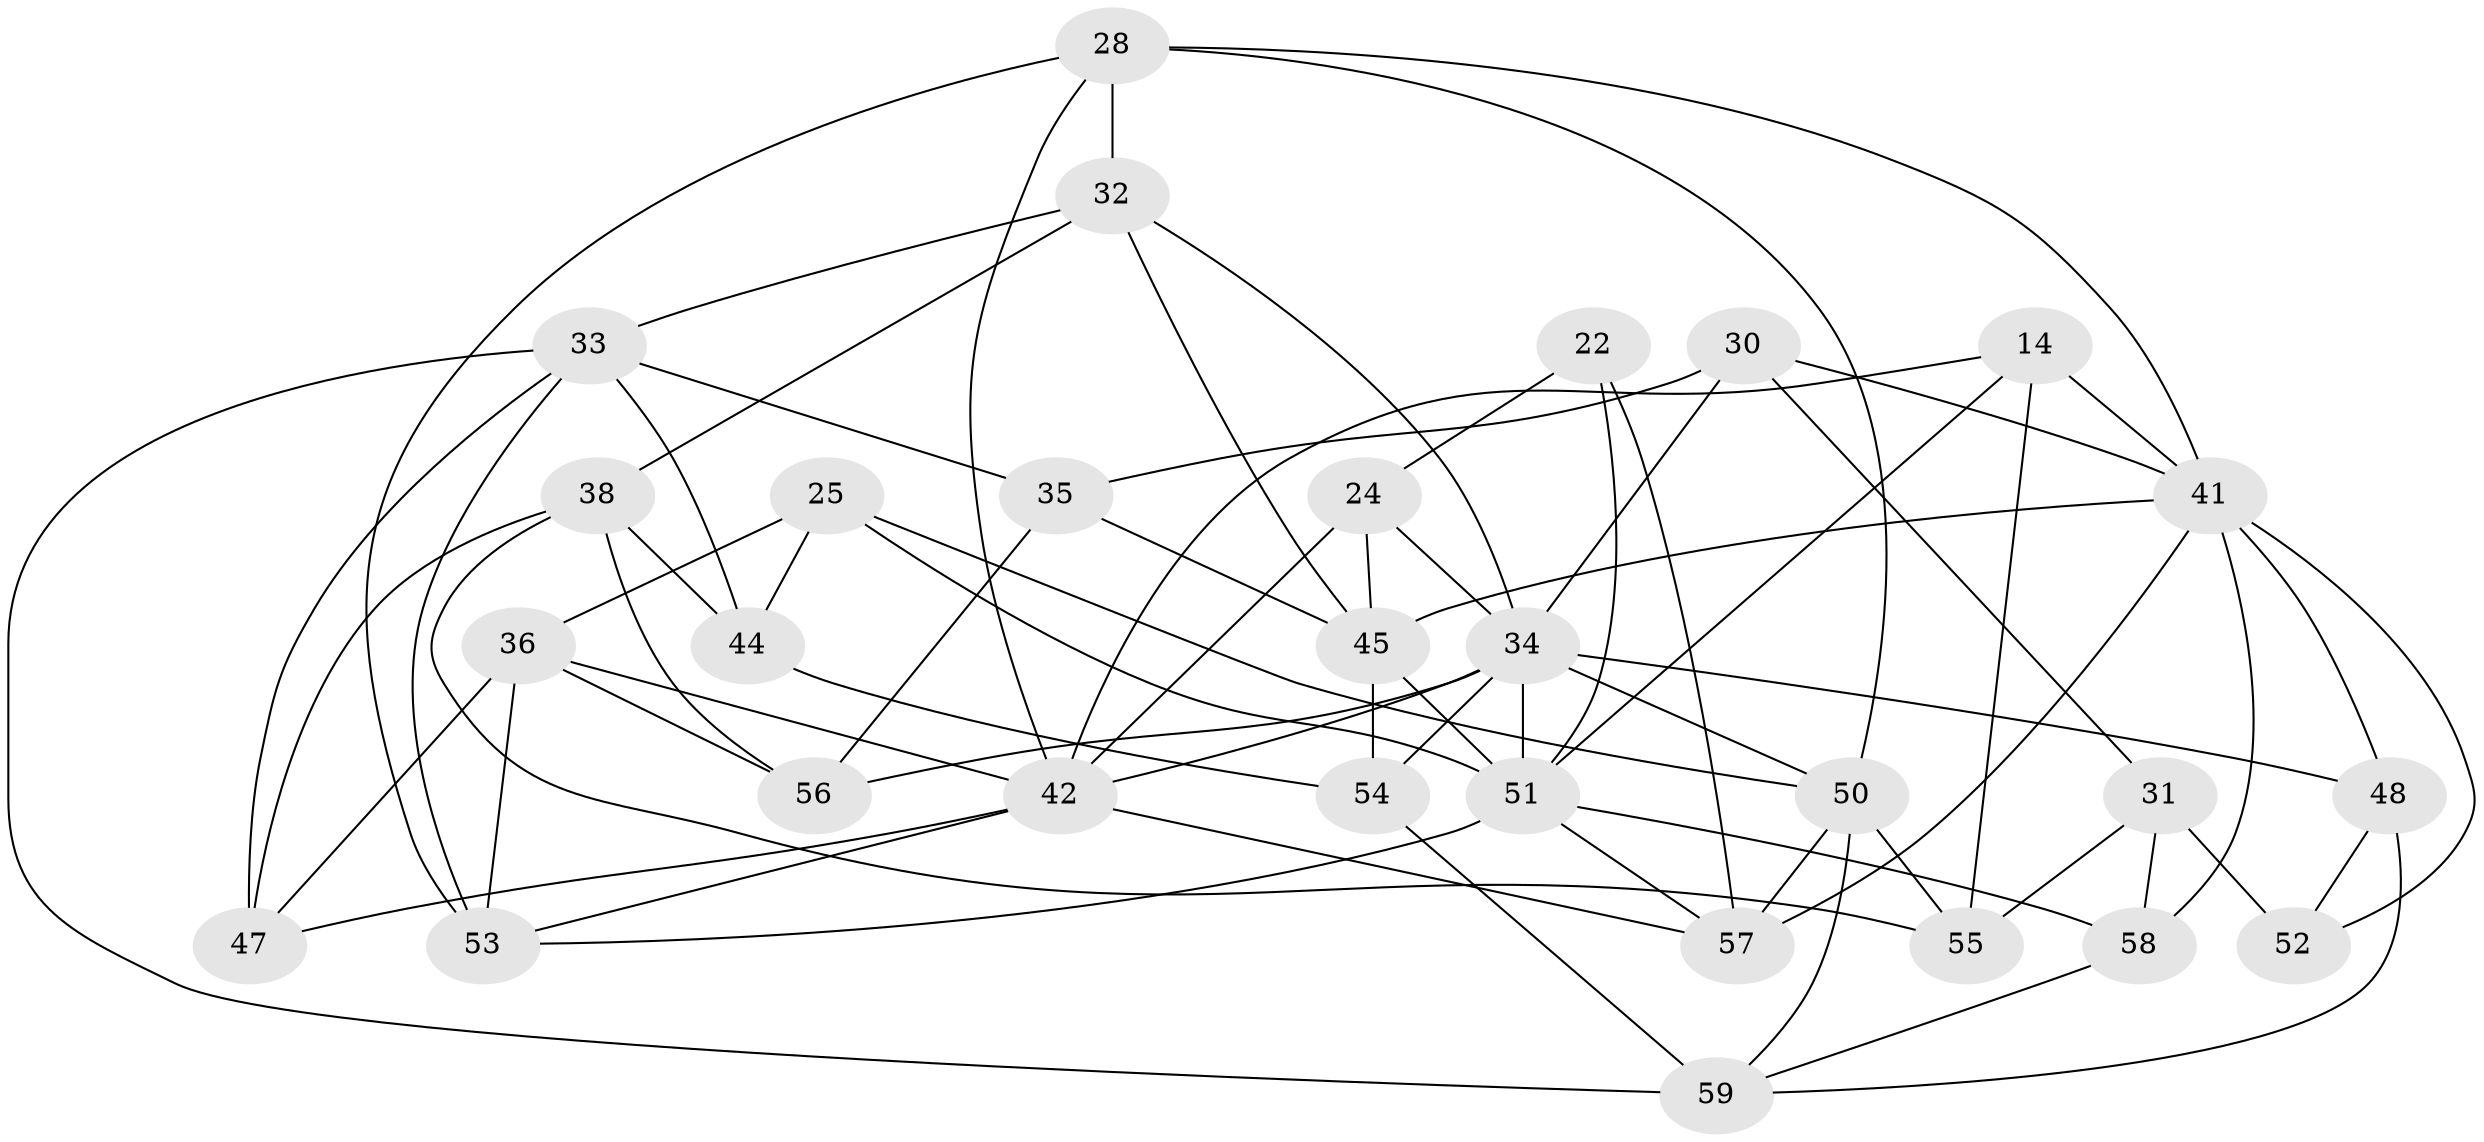 // original degree distribution, {4: 1.0}
// Generated by graph-tools (version 1.1) at 2025/56/03/09/25 04:56:49]
// undirected, 29 vertices, 72 edges
graph export_dot {
graph [start="1"]
  node [color=gray90,style=filled];
  14 [super="+10"];
  22;
  24;
  25;
  28 [super="+13"];
  30;
  31;
  32 [super="+5+26+18"];
  33 [super="+2+7"];
  34 [super="+3+20+17"];
  35;
  36 [super="+15"];
  38 [super="+21"];
  41 [super="+8+39"];
  42 [super="+37"];
  44;
  45 [super="+19+29"];
  47;
  48 [super="+16"];
  50 [super="+43"];
  51 [super="+49"];
  52;
  53 [super="+4"];
  54;
  55;
  56;
  57 [super="+6"];
  58;
  59 [super="+27"];
  14 -- 41 [weight=3];
  14 -- 55;
  14 -- 51;
  14 -- 42;
  22 -- 57 [weight=2];
  22 -- 24;
  22 -- 51;
  24 -- 34;
  24 -- 45;
  24 -- 42;
  25 -- 50;
  25 -- 44;
  25 -- 51;
  25 -- 36;
  28 -- 50;
  28 -- 53;
  28 -- 32 [weight=2];
  28 -- 42;
  28 -- 41;
  30 -- 35;
  30 -- 31;
  30 -- 34;
  30 -- 41;
  31 -- 52;
  31 -- 58;
  31 -- 55;
  32 -- 33 [weight=2];
  32 -- 45 [weight=2];
  32 -- 38 [weight=2];
  32 -- 34 [weight=2];
  33 -- 59 [weight=2];
  33 -- 35;
  33 -- 44;
  33 -- 47;
  33 -- 53;
  34 -- 56;
  34 -- 48 [weight=2];
  34 -- 51 [weight=2];
  34 -- 54;
  34 -- 42;
  34 -- 50 [weight=3];
  35 -- 56;
  35 -- 45;
  36 -- 42;
  36 -- 56;
  36 -- 53 [weight=2];
  36 -- 47;
  38 -- 55;
  38 -- 47;
  38 -- 56;
  38 -- 44;
  41 -- 48;
  41 -- 58;
  41 -- 57;
  41 -- 52;
  41 -- 45;
  42 -- 53;
  42 -- 57;
  42 -- 47;
  44 -- 54;
  45 -- 51 [weight=2];
  45 -- 54;
  48 -- 52 [weight=2];
  48 -- 59;
  50 -- 55;
  50 -- 57;
  50 -- 59;
  51 -- 57;
  51 -- 53;
  51 -- 58;
  54 -- 59;
  58 -- 59;
}
